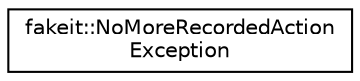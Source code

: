 digraph "Graphical Class Hierarchy"
{
  edge [fontname="Helvetica",fontsize="10",labelfontname="Helvetica",labelfontsize="10"];
  node [fontname="Helvetica",fontsize="10",shape=record];
  rankdir="LR";
  Node1 [label="fakeit::NoMoreRecordedAction\lException",height=0.2,width=0.4,color="black", fillcolor="white", style="filled",URL="$d9/d48/structfakeit_1_1NoMoreRecordedActionException.html"];
}
